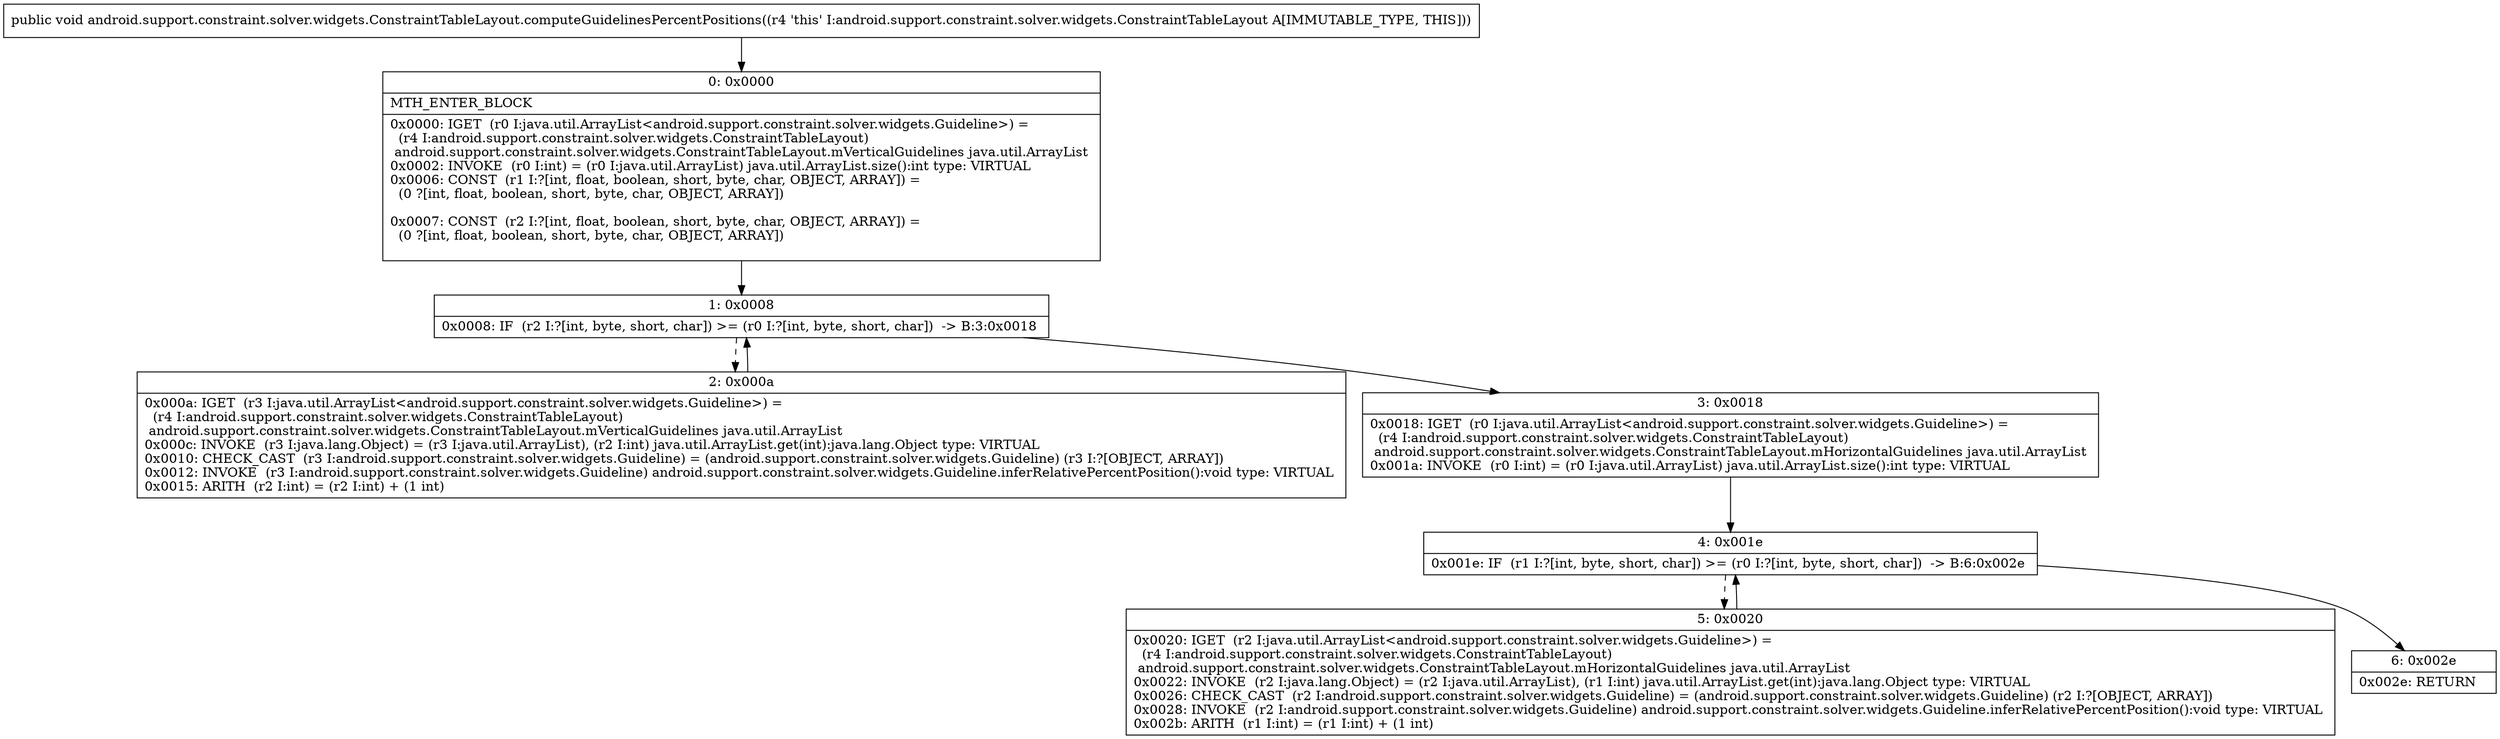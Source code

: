 digraph "CFG forandroid.support.constraint.solver.widgets.ConstraintTableLayout.computeGuidelinesPercentPositions()V" {
Node_0 [shape=record,label="{0\:\ 0x0000|MTH_ENTER_BLOCK\l|0x0000: IGET  (r0 I:java.util.ArrayList\<android.support.constraint.solver.widgets.Guideline\>) = \l  (r4 I:android.support.constraint.solver.widgets.ConstraintTableLayout)\l android.support.constraint.solver.widgets.ConstraintTableLayout.mVerticalGuidelines java.util.ArrayList \l0x0002: INVOKE  (r0 I:int) = (r0 I:java.util.ArrayList) java.util.ArrayList.size():int type: VIRTUAL \l0x0006: CONST  (r1 I:?[int, float, boolean, short, byte, char, OBJECT, ARRAY]) = \l  (0 ?[int, float, boolean, short, byte, char, OBJECT, ARRAY])\l \l0x0007: CONST  (r2 I:?[int, float, boolean, short, byte, char, OBJECT, ARRAY]) = \l  (0 ?[int, float, boolean, short, byte, char, OBJECT, ARRAY])\l \l}"];
Node_1 [shape=record,label="{1\:\ 0x0008|0x0008: IF  (r2 I:?[int, byte, short, char]) \>= (r0 I:?[int, byte, short, char])  \-\> B:3:0x0018 \l}"];
Node_2 [shape=record,label="{2\:\ 0x000a|0x000a: IGET  (r3 I:java.util.ArrayList\<android.support.constraint.solver.widgets.Guideline\>) = \l  (r4 I:android.support.constraint.solver.widgets.ConstraintTableLayout)\l android.support.constraint.solver.widgets.ConstraintTableLayout.mVerticalGuidelines java.util.ArrayList \l0x000c: INVOKE  (r3 I:java.lang.Object) = (r3 I:java.util.ArrayList), (r2 I:int) java.util.ArrayList.get(int):java.lang.Object type: VIRTUAL \l0x0010: CHECK_CAST  (r3 I:android.support.constraint.solver.widgets.Guideline) = (android.support.constraint.solver.widgets.Guideline) (r3 I:?[OBJECT, ARRAY]) \l0x0012: INVOKE  (r3 I:android.support.constraint.solver.widgets.Guideline) android.support.constraint.solver.widgets.Guideline.inferRelativePercentPosition():void type: VIRTUAL \l0x0015: ARITH  (r2 I:int) = (r2 I:int) + (1 int) \l}"];
Node_3 [shape=record,label="{3\:\ 0x0018|0x0018: IGET  (r0 I:java.util.ArrayList\<android.support.constraint.solver.widgets.Guideline\>) = \l  (r4 I:android.support.constraint.solver.widgets.ConstraintTableLayout)\l android.support.constraint.solver.widgets.ConstraintTableLayout.mHorizontalGuidelines java.util.ArrayList \l0x001a: INVOKE  (r0 I:int) = (r0 I:java.util.ArrayList) java.util.ArrayList.size():int type: VIRTUAL \l}"];
Node_4 [shape=record,label="{4\:\ 0x001e|0x001e: IF  (r1 I:?[int, byte, short, char]) \>= (r0 I:?[int, byte, short, char])  \-\> B:6:0x002e \l}"];
Node_5 [shape=record,label="{5\:\ 0x0020|0x0020: IGET  (r2 I:java.util.ArrayList\<android.support.constraint.solver.widgets.Guideline\>) = \l  (r4 I:android.support.constraint.solver.widgets.ConstraintTableLayout)\l android.support.constraint.solver.widgets.ConstraintTableLayout.mHorizontalGuidelines java.util.ArrayList \l0x0022: INVOKE  (r2 I:java.lang.Object) = (r2 I:java.util.ArrayList), (r1 I:int) java.util.ArrayList.get(int):java.lang.Object type: VIRTUAL \l0x0026: CHECK_CAST  (r2 I:android.support.constraint.solver.widgets.Guideline) = (android.support.constraint.solver.widgets.Guideline) (r2 I:?[OBJECT, ARRAY]) \l0x0028: INVOKE  (r2 I:android.support.constraint.solver.widgets.Guideline) android.support.constraint.solver.widgets.Guideline.inferRelativePercentPosition():void type: VIRTUAL \l0x002b: ARITH  (r1 I:int) = (r1 I:int) + (1 int) \l}"];
Node_6 [shape=record,label="{6\:\ 0x002e|0x002e: RETURN   \l}"];
MethodNode[shape=record,label="{public void android.support.constraint.solver.widgets.ConstraintTableLayout.computeGuidelinesPercentPositions((r4 'this' I:android.support.constraint.solver.widgets.ConstraintTableLayout A[IMMUTABLE_TYPE, THIS])) }"];
MethodNode -> Node_0;
Node_0 -> Node_1;
Node_1 -> Node_2[style=dashed];
Node_1 -> Node_3;
Node_2 -> Node_1;
Node_3 -> Node_4;
Node_4 -> Node_5[style=dashed];
Node_4 -> Node_6;
Node_5 -> Node_4;
}

